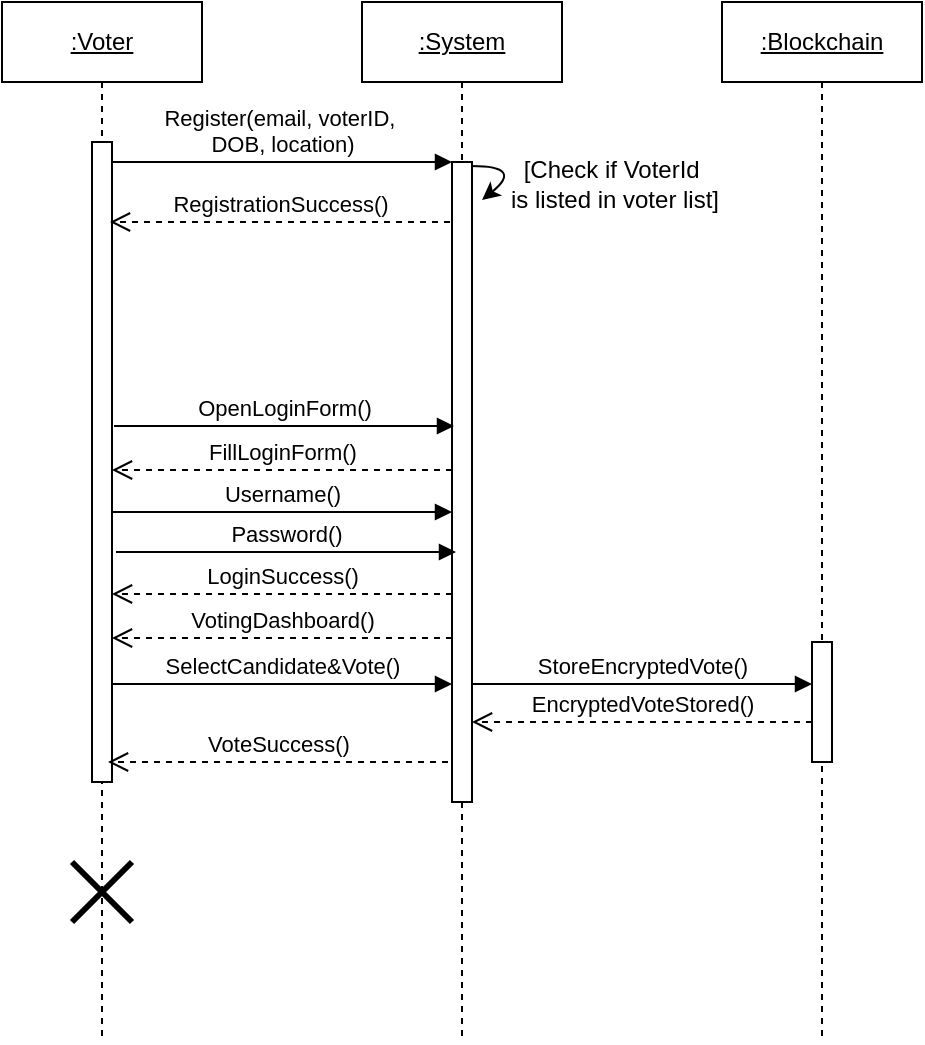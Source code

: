 <mxfile version="28.1.1">
  <diagram name="Page-1" id="2YBvvXClWsGukQMizWep">
    <mxGraphModel dx="666" dy="644" grid="1" gridSize="10" guides="1" tooltips="1" connect="1" arrows="1" fold="1" page="1" pageScale="1" pageWidth="850" pageHeight="1100" math="0" shadow="0">
      <root>
        <mxCell id="0" />
        <mxCell id="1" parent="0" />
        <mxCell id="aM9ryv3xv72pqoxQDRHE-1" value="&lt;u&gt;:Voter&lt;/u&gt;" style="shape=umlLifeline;perimeter=lifelinePerimeter;whiteSpace=wrap;html=1;container=0;dropTarget=0;collapsible=0;recursiveResize=0;outlineConnect=0;portConstraint=eastwest;newEdgeStyle={&quot;edgeStyle&quot;:&quot;elbowEdgeStyle&quot;,&quot;elbow&quot;:&quot;vertical&quot;,&quot;curved&quot;:0,&quot;rounded&quot;:0};" parent="1" vertex="1">
          <mxGeometry x="40" y="40" width="100" height="520" as="geometry" />
        </mxCell>
        <mxCell id="aM9ryv3xv72pqoxQDRHE-2" value="" style="html=1;points=[];perimeter=orthogonalPerimeter;outlineConnect=0;targetShapes=umlLifeline;portConstraint=eastwest;newEdgeStyle={&quot;edgeStyle&quot;:&quot;elbowEdgeStyle&quot;,&quot;elbow&quot;:&quot;vertical&quot;,&quot;curved&quot;:0,&quot;rounded&quot;:0};" parent="aM9ryv3xv72pqoxQDRHE-1" vertex="1">
          <mxGeometry x="45" y="70" width="10" height="320" as="geometry" />
        </mxCell>
        <mxCell id="MmmJkYfPH7juQAh5am-s-20" value="" style="shape=umlDestroy;whiteSpace=wrap;html=1;strokeWidth=3;targetShapes=umlLifeline;" parent="aM9ryv3xv72pqoxQDRHE-1" vertex="1">
          <mxGeometry x="35" y="430" width="30" height="30" as="geometry" />
        </mxCell>
        <mxCell id="aM9ryv3xv72pqoxQDRHE-5" value="&lt;u&gt;:System&lt;/u&gt;" style="shape=umlLifeline;perimeter=lifelinePerimeter;whiteSpace=wrap;html=1;container=0;dropTarget=0;collapsible=0;recursiveResize=0;outlineConnect=0;portConstraint=eastwest;newEdgeStyle={&quot;edgeStyle&quot;:&quot;elbowEdgeStyle&quot;,&quot;elbow&quot;:&quot;vertical&quot;,&quot;curved&quot;:0,&quot;rounded&quot;:0};" parent="1" vertex="1">
          <mxGeometry x="220" y="40" width="100" height="520" as="geometry" />
        </mxCell>
        <mxCell id="aM9ryv3xv72pqoxQDRHE-6" value="" style="html=1;points=[];perimeter=orthogonalPerimeter;outlineConnect=0;targetShapes=umlLifeline;portConstraint=eastwest;newEdgeStyle={&quot;edgeStyle&quot;:&quot;elbowEdgeStyle&quot;,&quot;elbow&quot;:&quot;vertical&quot;,&quot;curved&quot;:0,&quot;rounded&quot;:0};" parent="aM9ryv3xv72pqoxQDRHE-5" vertex="1">
          <mxGeometry x="45" y="80" width="10" height="320" as="geometry" />
        </mxCell>
        <mxCell id="aM9ryv3xv72pqoxQDRHE-7" value="Register(email, voterID,&amp;nbsp;&lt;div&gt;DOB, location)&lt;/div&gt;" style="html=1;verticalAlign=bottom;endArrow=block;edgeStyle=elbowEdgeStyle;elbow=vertical;curved=0;rounded=0;" parent="1" source="aM9ryv3xv72pqoxQDRHE-2" target="aM9ryv3xv72pqoxQDRHE-6" edge="1">
          <mxGeometry relative="1" as="geometry">
            <mxPoint x="195" y="130" as="sourcePoint" />
            <Array as="points">
              <mxPoint x="180" y="120" />
            </Array>
          </mxGeometry>
        </mxCell>
        <mxCell id="MmmJkYfPH7juQAh5am-s-1" value="&lt;u&gt;:Blockchain&lt;/u&gt;" style="shape=umlLifeline;perimeter=lifelinePerimeter;whiteSpace=wrap;html=1;container=0;dropTarget=0;collapsible=0;recursiveResize=0;outlineConnect=0;portConstraint=eastwest;newEdgeStyle={&quot;edgeStyle&quot;:&quot;elbowEdgeStyle&quot;,&quot;elbow&quot;:&quot;vertical&quot;,&quot;curved&quot;:0,&quot;rounded&quot;:0};" parent="1" vertex="1">
          <mxGeometry x="400" y="40" width="100" height="520" as="geometry" />
        </mxCell>
        <mxCell id="MmmJkYfPH7juQAh5am-s-2" value="" style="html=1;points=[];perimeter=orthogonalPerimeter;outlineConnect=0;targetShapes=umlLifeline;portConstraint=eastwest;newEdgeStyle={&quot;edgeStyle&quot;:&quot;elbowEdgeStyle&quot;,&quot;elbow&quot;:&quot;vertical&quot;,&quot;curved&quot;:0,&quot;rounded&quot;:0};" parent="MmmJkYfPH7juQAh5am-s-1" vertex="1">
          <mxGeometry x="45" y="320" width="10" height="60" as="geometry" />
        </mxCell>
        <mxCell id="MmmJkYfPH7juQAh5am-s-6" value="RegistrationSuccess()" style="html=1;verticalAlign=bottom;endArrow=open;dashed=1;endSize=8;edgeStyle=elbowEdgeStyle;elbow=vertical;curved=0;rounded=0;" parent="1" edge="1">
          <mxGeometry relative="1" as="geometry">
            <mxPoint x="94" y="150" as="targetPoint" />
            <Array as="points">
              <mxPoint x="189" y="150" />
            </Array>
            <mxPoint x="264" y="150" as="sourcePoint" />
          </mxGeometry>
        </mxCell>
        <mxCell id="MmmJkYfPH7juQAh5am-s-8" value="" style="curved=1;endArrow=classic;html=1;rounded=0;" parent="1" edge="1">
          <mxGeometry width="50" height="50" relative="1" as="geometry">
            <mxPoint x="275" y="122" as="sourcePoint" />
            <mxPoint x="280" y="139" as="targetPoint" />
            <Array as="points">
              <mxPoint x="301" y="122" />
            </Array>
          </mxGeometry>
        </mxCell>
        <mxCell id="MmmJkYfPH7juQAh5am-s-9" value="[Check if VoterId&amp;nbsp;&lt;div&gt;is&amp;nbsp;&lt;span style=&quot;background-color: transparent; color: light-dark(rgb(0, 0, 0), rgb(255, 255, 255));&quot;&gt;listed in voter list]&lt;/span&gt;&lt;/div&gt;" style="text;html=1;align=center;verticalAlign=middle;resizable=0;points=[];autosize=1;strokeColor=none;fillColor=none;" parent="1" vertex="1">
          <mxGeometry x="281" y="111" width="130" height="40" as="geometry" />
        </mxCell>
        <mxCell id="MmmJkYfPH7juQAh5am-s-10" value="OpenLoginForm()" style="html=1;verticalAlign=bottom;endArrow=block;edgeStyle=elbowEdgeStyle;elbow=vertical;curved=0;rounded=0;" parent="1" edge="1">
          <mxGeometry relative="1" as="geometry">
            <mxPoint x="96" y="252" as="sourcePoint" />
            <Array as="points">
              <mxPoint x="181" y="252" />
            </Array>
            <mxPoint x="266" y="252" as="targetPoint" />
          </mxGeometry>
        </mxCell>
        <mxCell id="MmmJkYfPH7juQAh5am-s-11" value="FillLoginForm()" style="html=1;verticalAlign=bottom;endArrow=open;dashed=1;endSize=8;edgeStyle=elbowEdgeStyle;elbow=vertical;curved=0;rounded=0;" parent="1" edge="1">
          <mxGeometry relative="1" as="geometry">
            <mxPoint x="95" y="274" as="targetPoint" />
            <Array as="points">
              <mxPoint x="190" y="274" />
            </Array>
            <mxPoint x="265" y="274" as="sourcePoint" />
          </mxGeometry>
        </mxCell>
        <mxCell id="MmmJkYfPH7juQAh5am-s-12" value="Username()" style="html=1;verticalAlign=bottom;endArrow=block;edgeStyle=elbowEdgeStyle;elbow=vertical;curved=0;rounded=0;" parent="1" edge="1">
          <mxGeometry relative="1" as="geometry">
            <mxPoint x="95" y="295" as="sourcePoint" />
            <Array as="points">
              <mxPoint x="180" y="295" />
            </Array>
            <mxPoint x="265" y="295" as="targetPoint" />
          </mxGeometry>
        </mxCell>
        <mxCell id="MmmJkYfPH7juQAh5am-s-13" value="Password()" style="html=1;verticalAlign=bottom;endArrow=block;edgeStyle=elbowEdgeStyle;elbow=vertical;curved=0;rounded=0;" parent="1" edge="1">
          <mxGeometry relative="1" as="geometry">
            <mxPoint x="97" y="315" as="sourcePoint" />
            <Array as="points">
              <mxPoint x="182" y="315" />
            </Array>
            <mxPoint x="267" y="315" as="targetPoint" />
          </mxGeometry>
        </mxCell>
        <mxCell id="MmmJkYfPH7juQAh5am-s-14" value="LoginSuccess()" style="html=1;verticalAlign=bottom;endArrow=open;dashed=1;endSize=8;edgeStyle=elbowEdgeStyle;elbow=vertical;curved=0;rounded=0;" parent="1" edge="1">
          <mxGeometry relative="1" as="geometry">
            <mxPoint x="95" y="336" as="targetPoint" />
            <Array as="points">
              <mxPoint x="190" y="336" />
            </Array>
            <mxPoint x="265" y="336" as="sourcePoint" />
          </mxGeometry>
        </mxCell>
        <mxCell id="MmmJkYfPH7juQAh5am-s-15" value="VotingDashboard()" style="html=1;verticalAlign=bottom;endArrow=open;dashed=1;endSize=8;edgeStyle=elbowEdgeStyle;elbow=vertical;curved=0;rounded=0;" parent="1" edge="1">
          <mxGeometry relative="1" as="geometry">
            <mxPoint x="95" y="358" as="targetPoint" />
            <Array as="points">
              <mxPoint x="190" y="358" />
            </Array>
            <mxPoint x="265" y="358" as="sourcePoint" />
          </mxGeometry>
        </mxCell>
        <mxCell id="MmmJkYfPH7juQAh5am-s-16" value="SelectCandidate&amp;amp;Vote()" style="html=1;verticalAlign=bottom;endArrow=block;edgeStyle=elbowEdgeStyle;elbow=vertical;curved=0;rounded=0;" parent="1" edge="1">
          <mxGeometry relative="1" as="geometry">
            <mxPoint x="95" y="381" as="sourcePoint" />
            <Array as="points">
              <mxPoint x="180" y="381" />
            </Array>
            <mxPoint x="265" y="381" as="targetPoint" />
          </mxGeometry>
        </mxCell>
        <mxCell id="MmmJkYfPH7juQAh5am-s-17" value="StoreEncryptedVote()" style="html=1;verticalAlign=bottom;endArrow=block;edgeStyle=elbowEdgeStyle;elbow=vertical;curved=0;rounded=0;" parent="1" edge="1">
          <mxGeometry relative="1" as="geometry">
            <mxPoint x="275" y="381" as="sourcePoint" />
            <Array as="points">
              <mxPoint x="360" y="381" />
            </Array>
            <mxPoint x="445" y="381" as="targetPoint" />
          </mxGeometry>
        </mxCell>
        <mxCell id="MmmJkYfPH7juQAh5am-s-18" value="EncryptedVoteStored()" style="html=1;verticalAlign=bottom;endArrow=open;dashed=1;endSize=8;edgeStyle=elbowEdgeStyle;elbow=vertical;curved=0;rounded=0;" parent="1" edge="1">
          <mxGeometry relative="1" as="geometry">
            <mxPoint x="275" y="400" as="targetPoint" />
            <Array as="points">
              <mxPoint x="370" y="400" />
            </Array>
            <mxPoint x="445" y="400" as="sourcePoint" />
          </mxGeometry>
        </mxCell>
        <mxCell id="MmmJkYfPH7juQAh5am-s-19" value="VoteSuccess()" style="html=1;verticalAlign=bottom;endArrow=open;dashed=1;endSize=8;edgeStyle=elbowEdgeStyle;elbow=vertical;curved=0;rounded=0;" parent="1" edge="1">
          <mxGeometry relative="1" as="geometry">
            <mxPoint x="93" y="420" as="targetPoint" />
            <Array as="points">
              <mxPoint x="188" y="420" />
            </Array>
            <mxPoint x="263" y="420" as="sourcePoint" />
          </mxGeometry>
        </mxCell>
      </root>
    </mxGraphModel>
  </diagram>
</mxfile>

